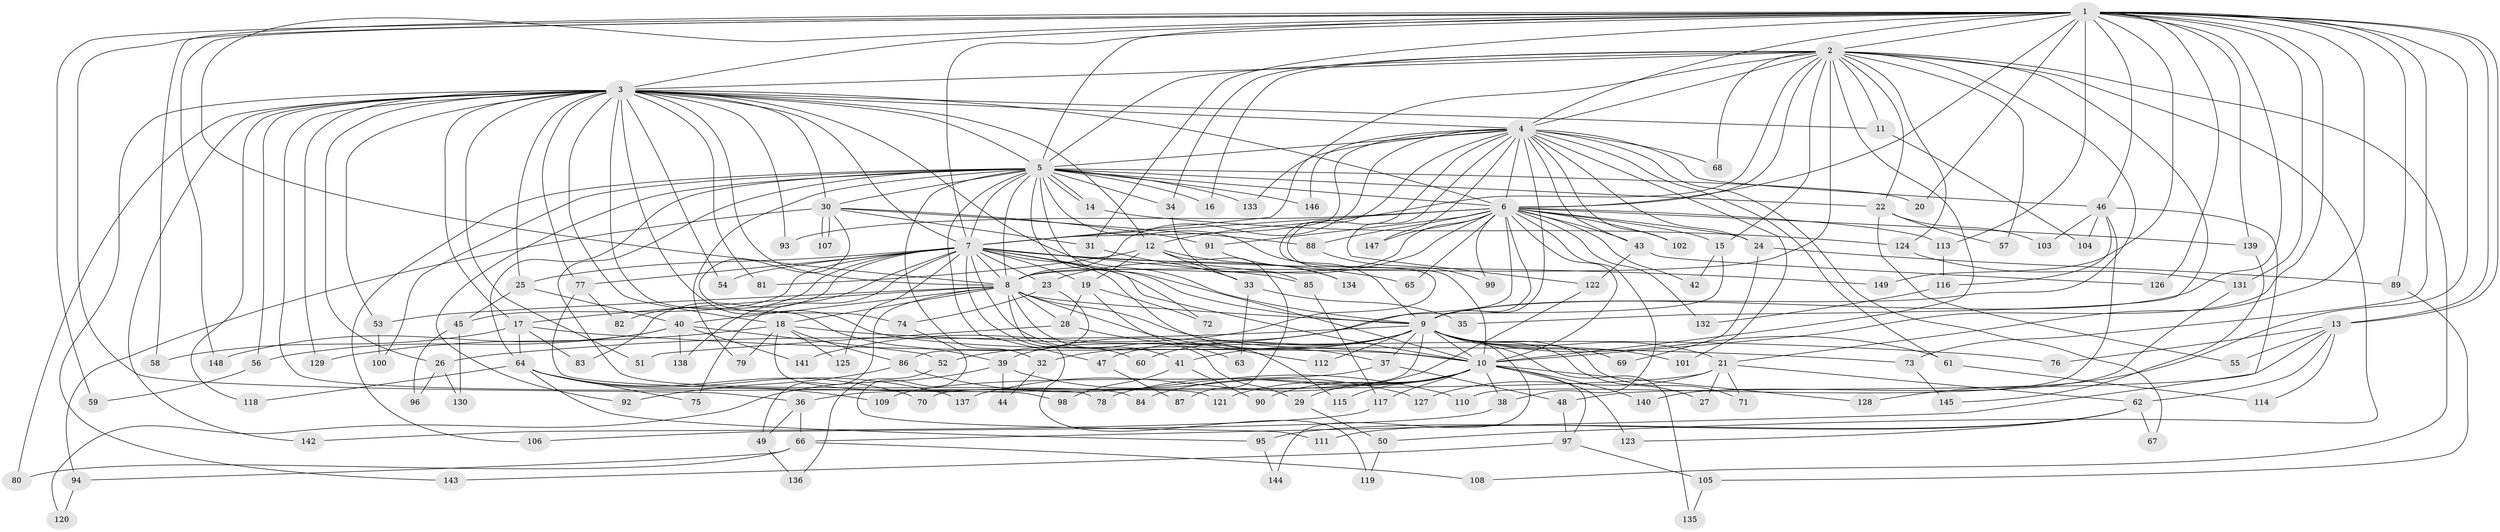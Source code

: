 // coarse degree distribution, {26: 0.018018018018018018, 20: 0.009009009009009009, 29: 0.009009009009009009, 19: 0.009009009009009009, 24: 0.009009009009009009, 31: 0.009009009009009009, 23: 0.009009009009009009, 18: 0.009009009009009009, 3: 0.23423423423423423, 7: 0.04504504504504504, 4: 0.08108108108108109, 2: 0.4774774774774775, 12: 0.009009009009009009, 10: 0.018018018018018018, 5: 0.036036036036036036, 9: 0.009009009009009009, 6: 0.009009009009009009}
// Generated by graph-tools (version 1.1) at 2025/23/03/03/25 07:23:37]
// undirected, 149 vertices, 323 edges
graph export_dot {
graph [start="1"]
  node [color=gray90,style=filled];
  1;
  2;
  3;
  4;
  5;
  6;
  7;
  8;
  9;
  10;
  11;
  12;
  13;
  14;
  15;
  16;
  17;
  18;
  19;
  20;
  21;
  22;
  23;
  24;
  25;
  26;
  27;
  28;
  29;
  30;
  31;
  32;
  33;
  34;
  35;
  36;
  37;
  38;
  39;
  40;
  41;
  42;
  43;
  44;
  45;
  46;
  47;
  48;
  49;
  50;
  51;
  52;
  53;
  54;
  55;
  56;
  57;
  58;
  59;
  60;
  61;
  62;
  63;
  64;
  65;
  66;
  67;
  68;
  69;
  70;
  71;
  72;
  73;
  74;
  75;
  76;
  77;
  78;
  79;
  80;
  81;
  82;
  83;
  84;
  85;
  86;
  87;
  88;
  89;
  90;
  91;
  92;
  93;
  94;
  95;
  96;
  97;
  98;
  99;
  100;
  101;
  102;
  103;
  104;
  105;
  106;
  107;
  108;
  109;
  110;
  111;
  112;
  113;
  114;
  115;
  116;
  117;
  118;
  119;
  120;
  121;
  122;
  123;
  124;
  125;
  126;
  127;
  128;
  129;
  130;
  131;
  132;
  133;
  134;
  135;
  136;
  137;
  138;
  139;
  140;
  141;
  142;
  143;
  144;
  145;
  146;
  147;
  148;
  149;
  1 -- 2;
  1 -- 3;
  1 -- 4;
  1 -- 5;
  1 -- 6;
  1 -- 7;
  1 -- 8;
  1 -- 9;
  1 -- 10;
  1 -- 13;
  1 -- 13;
  1 -- 20;
  1 -- 21;
  1 -- 31;
  1 -- 36;
  1 -- 46;
  1 -- 58;
  1 -- 59;
  1 -- 73;
  1 -- 89;
  1 -- 113;
  1 -- 126;
  1 -- 128;
  1 -- 131;
  1 -- 139;
  1 -- 148;
  1 -- 149;
  2 -- 3;
  2 -- 4;
  2 -- 5;
  2 -- 6;
  2 -- 7;
  2 -- 8;
  2 -- 9;
  2 -- 10;
  2 -- 11;
  2 -- 12;
  2 -- 15;
  2 -- 16;
  2 -- 22;
  2 -- 34;
  2 -- 35;
  2 -- 50;
  2 -- 57;
  2 -- 68;
  2 -- 108;
  2 -- 124;
  3 -- 4;
  3 -- 5;
  3 -- 6;
  3 -- 7;
  3 -- 8;
  3 -- 9;
  3 -- 10;
  3 -- 11;
  3 -- 12;
  3 -- 17;
  3 -- 18;
  3 -- 25;
  3 -- 26;
  3 -- 30;
  3 -- 39;
  3 -- 51;
  3 -- 53;
  3 -- 54;
  3 -- 56;
  3 -- 77;
  3 -- 78;
  3 -- 80;
  3 -- 81;
  3 -- 93;
  3 -- 118;
  3 -- 129;
  3 -- 142;
  3 -- 143;
  4 -- 5;
  4 -- 6;
  4 -- 7;
  4 -- 8;
  4 -- 9;
  4 -- 10;
  4 -- 24;
  4 -- 43;
  4 -- 46;
  4 -- 61;
  4 -- 67;
  4 -- 68;
  4 -- 101;
  4 -- 102;
  4 -- 122;
  4 -- 133;
  4 -- 141;
  4 -- 146;
  4 -- 147;
  5 -- 6;
  5 -- 7;
  5 -- 8;
  5 -- 9;
  5 -- 10;
  5 -- 14;
  5 -- 14;
  5 -- 16;
  5 -- 20;
  5 -- 22;
  5 -- 30;
  5 -- 32;
  5 -- 34;
  5 -- 47;
  5 -- 64;
  5 -- 72;
  5 -- 79;
  5 -- 84;
  5 -- 92;
  5 -- 100;
  5 -- 106;
  5 -- 133;
  5 -- 146;
  6 -- 7;
  6 -- 8;
  6 -- 9;
  6 -- 10;
  6 -- 15;
  6 -- 23;
  6 -- 24;
  6 -- 38;
  6 -- 39;
  6 -- 42;
  6 -- 43;
  6 -- 65;
  6 -- 88;
  6 -- 91;
  6 -- 93;
  6 -- 99;
  6 -- 102;
  6 -- 113;
  6 -- 132;
  6 -- 139;
  6 -- 147;
  7 -- 8;
  7 -- 9;
  7 -- 10;
  7 -- 19;
  7 -- 23;
  7 -- 25;
  7 -- 37;
  7 -- 41;
  7 -- 45;
  7 -- 54;
  7 -- 60;
  7 -- 65;
  7 -- 75;
  7 -- 77;
  7 -- 82;
  7 -- 83;
  7 -- 85;
  7 -- 125;
  7 -- 138;
  7 -- 149;
  8 -- 9;
  8 -- 10;
  8 -- 17;
  8 -- 18;
  8 -- 28;
  8 -- 29;
  8 -- 40;
  8 -- 49;
  8 -- 53;
  8 -- 112;
  8 -- 119;
  9 -- 10;
  9 -- 21;
  9 -- 26;
  9 -- 27;
  9 -- 32;
  9 -- 37;
  9 -- 41;
  9 -- 47;
  9 -- 60;
  9 -- 61;
  9 -- 69;
  9 -- 70;
  9 -- 71;
  9 -- 101;
  9 -- 112;
  9 -- 135;
  9 -- 144;
  10 -- 29;
  10 -- 38;
  10 -- 78;
  10 -- 84;
  10 -- 90;
  10 -- 97;
  10 -- 115;
  10 -- 117;
  10 -- 121;
  10 -- 123;
  10 -- 128;
  10 -- 140;
  11 -- 104;
  12 -- 19;
  12 -- 33;
  12 -- 81;
  12 -- 87;
  12 -- 134;
  13 -- 48;
  13 -- 55;
  13 -- 62;
  13 -- 76;
  13 -- 114;
  14 -- 124;
  15 -- 42;
  15 -- 52;
  17 -- 58;
  17 -- 64;
  17 -- 73;
  17 -- 83;
  18 -- 76;
  18 -- 79;
  18 -- 86;
  18 -- 121;
  18 -- 125;
  18 -- 129;
  19 -- 28;
  19 -- 72;
  19 -- 115;
  21 -- 27;
  21 -- 36;
  21 -- 62;
  21 -- 71;
  21 -- 127;
  22 -- 55;
  22 -- 57;
  22 -- 103;
  23 -- 74;
  23 -- 86;
  24 -- 69;
  24 -- 89;
  25 -- 40;
  25 -- 45;
  26 -- 96;
  26 -- 130;
  28 -- 51;
  28 -- 63;
  29 -- 50;
  30 -- 31;
  30 -- 74;
  30 -- 88;
  30 -- 91;
  30 -- 94;
  30 -- 107;
  30 -- 107;
  31 -- 33;
  32 -- 44;
  33 -- 35;
  33 -- 63;
  34 -- 85;
  36 -- 49;
  36 -- 66;
  37 -- 48;
  37 -- 109;
  38 -- 106;
  39 -- 44;
  39 -- 120;
  39 -- 127;
  40 -- 52;
  40 -- 56;
  40 -- 138;
  40 -- 141;
  40 -- 148;
  41 -- 90;
  41 -- 98;
  43 -- 122;
  43 -- 126;
  45 -- 96;
  45 -- 130;
  46 -- 66;
  46 -- 103;
  46 -- 104;
  46 -- 110;
  46 -- 116;
  47 -- 87;
  48 -- 97;
  49 -- 136;
  50 -- 119;
  52 -- 136;
  53 -- 100;
  56 -- 59;
  61 -- 114;
  62 -- 67;
  62 -- 95;
  62 -- 111;
  62 -- 123;
  64 -- 70;
  64 -- 75;
  64 -- 95;
  64 -- 109;
  64 -- 118;
  64 -- 137;
  66 -- 80;
  66 -- 94;
  66 -- 108;
  73 -- 145;
  74 -- 111;
  77 -- 82;
  77 -- 98;
  85 -- 117;
  86 -- 92;
  86 -- 110;
  88 -- 99;
  89 -- 105;
  91 -- 134;
  94 -- 120;
  95 -- 144;
  97 -- 105;
  97 -- 143;
  105 -- 135;
  113 -- 116;
  116 -- 132;
  117 -- 142;
  122 -- 137;
  124 -- 131;
  131 -- 140;
  139 -- 145;
}
